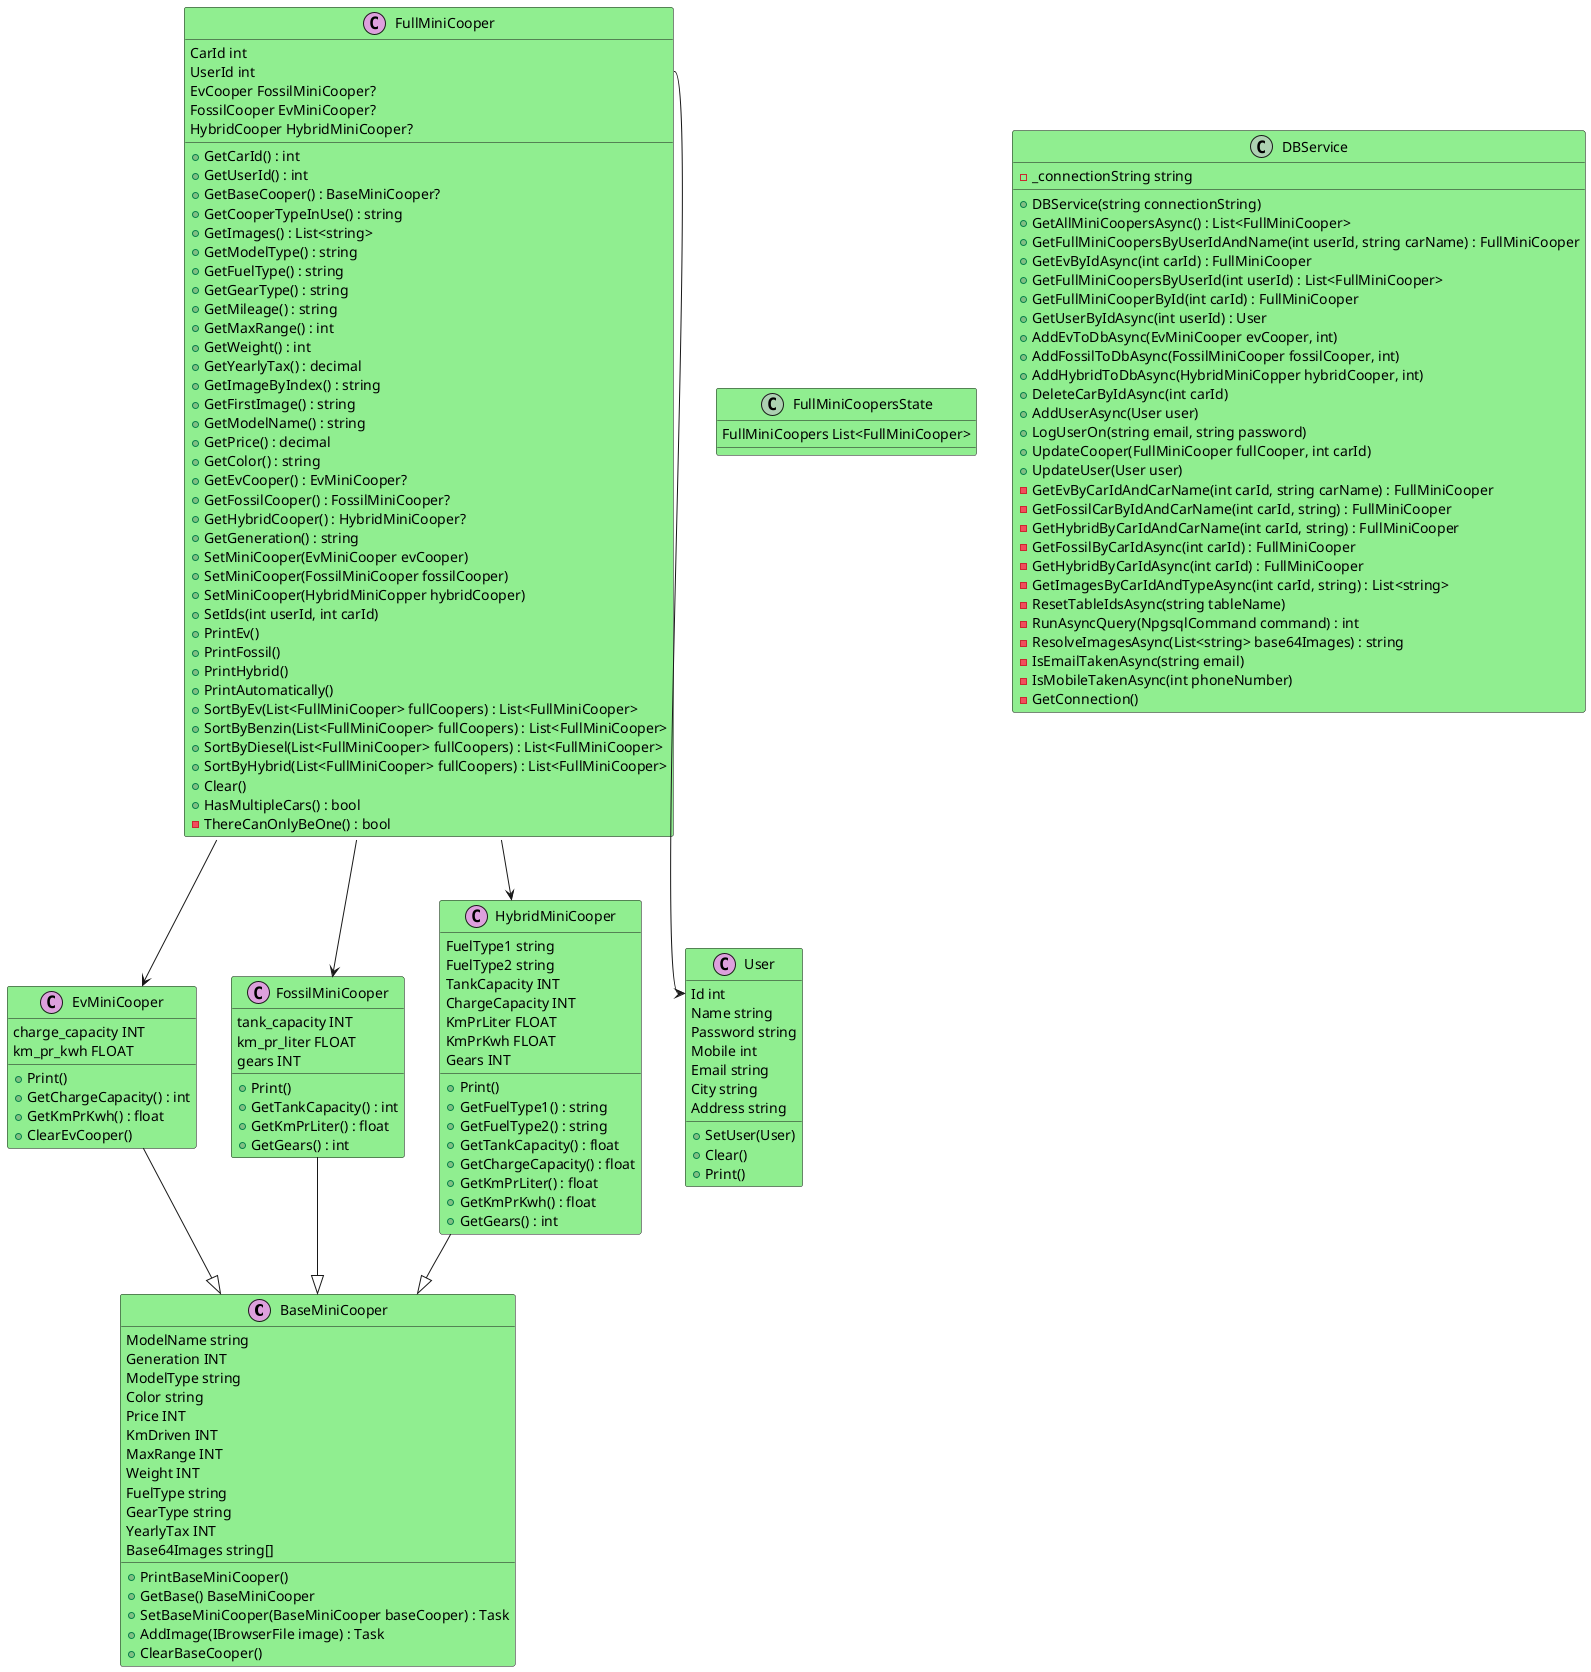 ﻿@startuml
'https://plantuml.com/sequence-diagram

skinparam object{
    BackgroundColor Cyan
}

skinparam class{
    BackgroundColor LightGreen
}

class BaseMiniCooper <<(C,Plum)>> {
    ModelName string
    Generation INT
    ModelType string
    Color string
    Price INT
    KmDriven INT
    MaxRange INT
    Weight INT
    FuelType string
    GearType string
    YearlyTax INT
    Base64Images string[]
    +PrintBaseMiniCooper()
    +GetBase() BaseMiniCooper
    +SetBaseMiniCooper(BaseMiniCooper baseCooper) : Task
    +AddImage(IBrowserFile image) : Task
    +ClearBaseCooper()
}

class User <<(C,Plum)>>{
    Id int
    Name string
    Password string
    Mobile int
    Email string
    City string
    Address string
    +SetUser(User)
    +Clear()
    +Print()
}

class EvMiniCooper <<(C,Plum)>>{
    charge_capacity INT
    km_pr_kwh FLOAT
    +Print()
    +GetChargeCapacity() : int
    +GetKmPrKwh() : float
    +ClearEvCooper()
}

class FossilMiniCooper <<(C,Plum)>>{
    tank_capacity INT
    km_pr_liter FLOAT
    gears INT
    +Print()
    +GetTankCapacity() : int
    +GetKmPrLiter() : float
    +GetGears() : int
}

class HybridMiniCooper <<(C,Plum)>>{
    FuelType1 string
    FuelType2 string
    TankCapacity INT
    ChargeCapacity INT
    KmPrLiter FLOAT
    KmPrKwh FLOAT
    Gears INT
    +Print()
    +GetFuelType1() : string
    +GetFuelType2() : string
    +GetTankCapacity() : float
    +GetChargeCapacity() : float
    +GetKmPrLiter() : float
    +GetKmPrKwh() : float
    +GetGears() : int
}

class FullMiniCooper <<(C,Plum)>>{
    CarId int
    UserId int
    EvCooper FossilMiniCooper? 
    FossilCooper EvMiniCooper?
    HybridCooper HybridMiniCooper?
    +GetCarId() : int
    +GetUserId() : int
    +GetBaseCooper() : BaseMiniCooper?
    +GetCooperTypeInUse() : string
    +GetImages() : List<string>
    +GetModelType() : string
    +GetFuelType() : string
    +GetGearType() : string
    +GetMileage() : string
    +GetMaxRange() : int
    +GetWeight() : int
    +GetYearlyTax() : decimal
    +GetImageByIndex() : string
    +GetFirstImage() : string
    +GetModelName() : string
    +GetPrice() : decimal
    +GetColor() : string
    +GetEvCooper() : EvMiniCooper?
    +GetFossilCooper() : FossilMiniCooper?
    +GetHybridCooper() : HybridMiniCooper?
    +GetGeneration() : string
    +SetMiniCooper(EvMiniCooper evCooper) 
    +SetMiniCooper(FossilMiniCooper fossilCooper)
    +SetMiniCooper(HybridMiniCopper hybridCooper)
    +SetIds(int userId, int carId)
    +PrintEv()
    +PrintFossil()
    +PrintHybrid()
    +PrintAutomatically()
    +SortByEv(List<FullMiniCooper> fullCoopers) : List<FullMiniCooper>
    +SortByBenzin(List<FullMiniCooper> fullCoopers) : List<FullMiniCooper>
    +SortByDiesel(List<FullMiniCooper> fullCoopers) : List<FullMiniCooper>
    +SortByHybrid(List<FullMiniCooper> fullCoopers) : List<FullMiniCooper>
    +Clear()
    +HasMultipleCars() : bool
    -ThereCanOnlyBeOne() : bool
}

class FullMiniCoopersState{
    FullMiniCoopers List<FullMiniCooper>
}

class DBService{
    -_connectionString string
    +DBService(string connectionString)
    +GetAllMiniCoopersAsync() : List<FullMiniCooper>
    +GetFullMiniCoopersByUserIdAndName(int userId, string carName) : FullMiniCooper
    +GetEvByIdAsync(int carId) : FullMiniCooper
    +GetFullMiniCoopersByUserId(int userId) : List<FullMiniCooper>
    +GetFullMiniCooperById(int carId) : FullMiniCooper
    +GetUserByIdAsync(int userId) : User
    +AddEvToDbAsync(EvMiniCooper evCooper, int)
    +AddFossilToDbAsync(FossilMiniCooper fossilCooper, int)
    +AddHybridToDbAsync(HybridMiniCopper hybridCooper, int)
    +DeleteCarByIdAsync(int carId)
    +AddUserAsync(User user)
    +LogUserOn(string email, string password)
    +UpdateCooper(FullMiniCooper fullCooper, int carId)
    +UpdateUser(User user)
    -GetEvByCarIdAndCarName(int carId, string carName) : FullMiniCooper
    -GetFossilCarByIdAndCarName(int carId, string) : FullMiniCooper
    -GetHybridByCarIdAndCarName(int carId, string) : FullMiniCooper
    -GetFossilByCarIdAsync(int carId) : FullMiniCooper
    -GetHybridByCarIdAsync(int carId) : FullMiniCooper
    -GetImagesByCarIdAndTypeAsync(int carId, string) : List<string>
    -ResetTableIdsAsync(string tableName)
    -RunAsyncQuery(NpgsqlCommand command) : int
    -ResolveImagesAsync(List<string> base64Images) : string
    -IsEmailTakenAsync(string email)
    -IsMobileTakenAsync(int phoneNumber)
    -GetConnection()
}

FullMiniCooper --> EvMiniCooper
FullMiniCooper --> FossilMiniCooper
FullMiniCooper --> HybridMiniCooper
FullMiniCooper::UserId --> User::Id

FossilMiniCooper --|> BaseMiniCooper
EvMiniCooper --|> BaseMiniCooper
HybridMiniCooper --|> BaseMiniCooper



@enduml